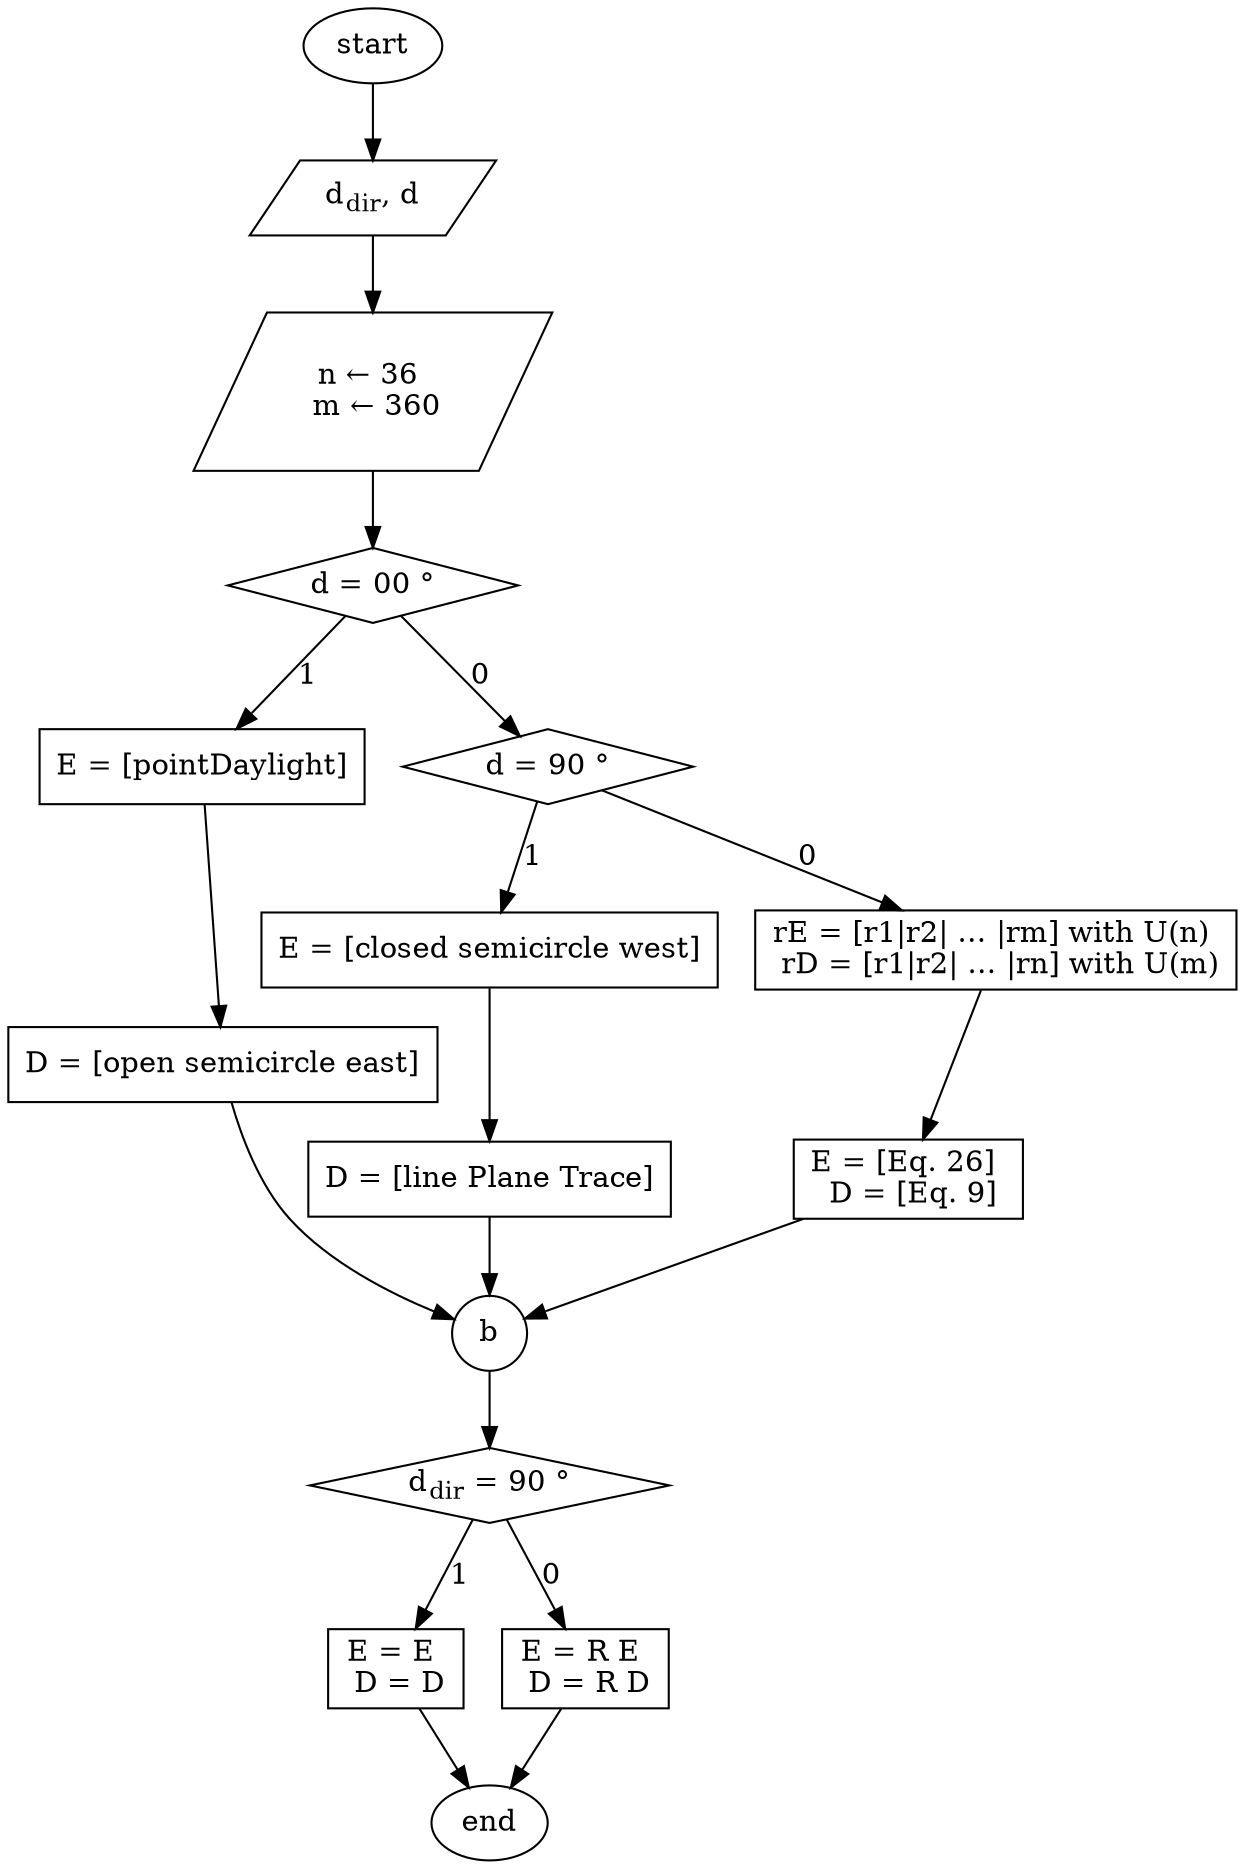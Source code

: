 digraph {
rankdir = UD

start -> input

input [shape="parallelogram", label=<d<sub>dir</sub>, d>];
input -> inputDefault;

inputDefault [shape="parallelogram", label=<n &larr; 36 <br/> m &larr; 360>];
inputDefault -> decision1

decision1 [shape=diamond, label=<d = 00 &deg;>];
decision1 -> pointDaylight [label="1"];
pointDaylight -> openSemicircleEast
openSemicircleEast -> b

pointDaylight [shape="box", label=<E = [pointDaylight]>];
openSemicircleEast [shape="box", label=<D = [open semicircle east]>];
b [shape="circle", label=<b>];

decision1 -> decision2 [label="0"];
decision2 [shape=diamond, label=<d = 90 &deg;>];
decision2 -> closedSemicircleWest [label="1"];
decision2 -> rakeED [label="0"];
closedSemicircleWest [shape=box, label=<E = [closed semicircle west]>];
closedSemicircleWest -> linePlaneTrace
linePlaneTrace [shape=box, label=<D = [line Plane Trace]>];
linePlaneTrace -> b

rakeED [shape=box, label=<rE = [r1|r2| &hellip; |rm] with U(n) <br/> rD = [r1|r2| &hellip; |rn] with U(m)>];

ED [shape=box, label=<E = [Eq. 26] <br/> D = [Eq. 9]>];
rakeED -> ED;
ED -> b;

decision7 [shape=diamond, label=<d<sub>dir</sub> = 90 &deg;>];
b -> decision7;
decision7 -> EDhatEquiv [label="1"];
decision7 -> EDhat [label="0"];

EDhatEquiv [shape=box, label=<E = E <br/> D = D>];
EDhat [shape=box, label=<E = R E <br/> D = R D>];

EDhatEquiv -> end
EDhat -> end
}
/*
 Reference: http://lornajane.net/posts/2011/drawing-flow-diagrams-with-graphviz
 In order to run:
 dot -Tsvg flowchartDaylightLisleProgSimp.dot > flowchartDaylightLisleProgSimp.svg
*/

